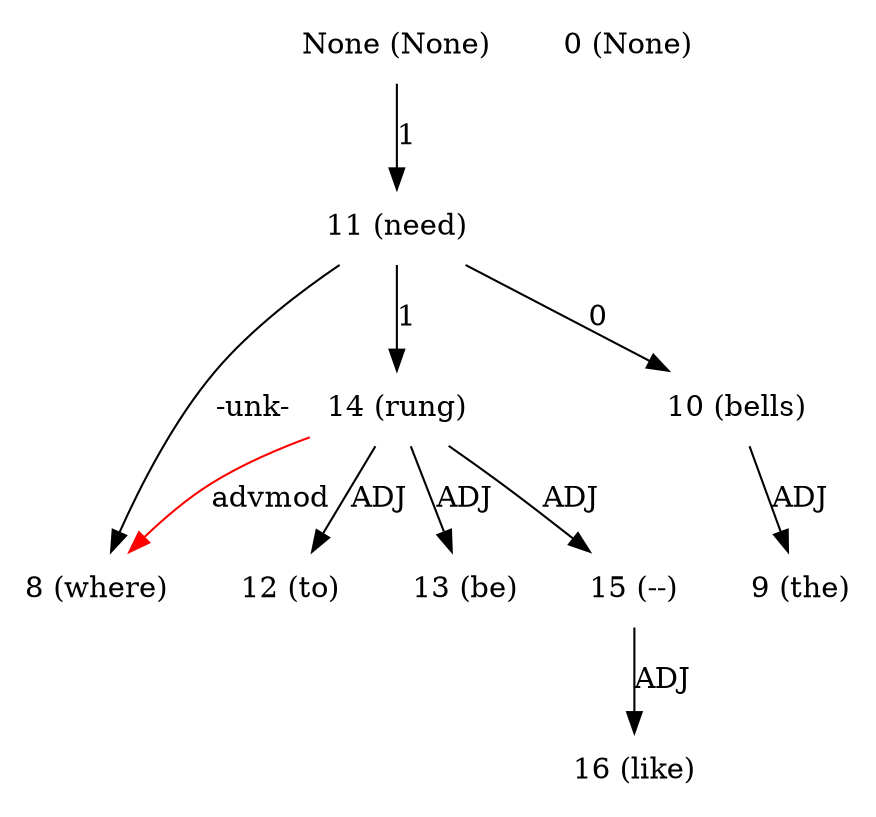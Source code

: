 digraph G{
edge [dir=forward]
node [shape=plaintext]

None [label="None (None)"]
None -> 11 [label="1"]
0 [label="0 (None)"]
8 [label="8 (where)"]
14 -> 8 [label="advmod", color="red"]
9 [label="9 (the)"]
10 [label="10 (bells)"]
10 -> 9 [label="ADJ"]
11 [label="11 (need)"]
11 -> 14 [label="1"]
11 -> 8 [label="-unk-"]
11 -> 10 [label="0"]
12 [label="12 (to)"]
13 [label="13 (be)"]
14 [label="14 (rung)"]
14 -> 12 [label="ADJ"]
14 -> 13 [label="ADJ"]
14 -> 15 [label="ADJ"]
15 [label="15 (--)"]
15 -> 16 [label="ADJ"]
16 [label="16 (like)"]
}
